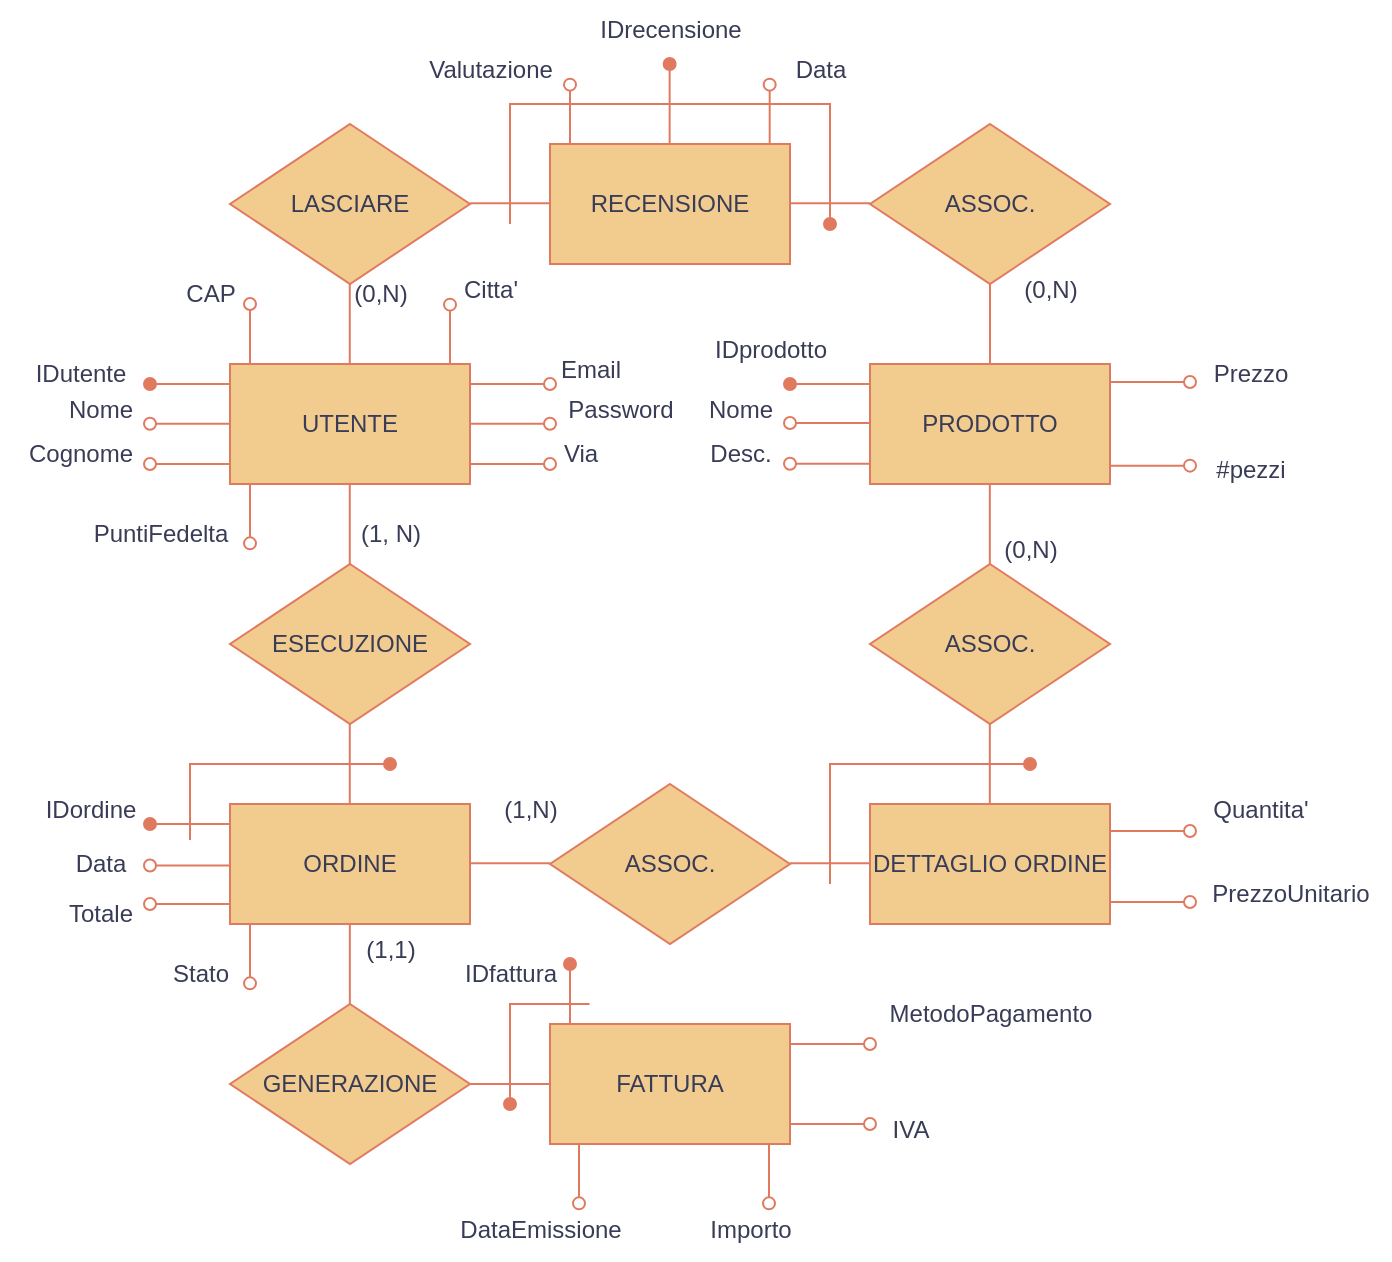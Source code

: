 <mxfile version="26.2.5">
  <diagram name="Pagina-1" id="ChuS1AGae2jL3NdtoGuT">
    <mxGraphModel dx="632" dy="1568" grid="1" gridSize="10" guides="1" tooltips="1" connect="1" arrows="1" fold="1" page="1" pageScale="1" pageWidth="827" pageHeight="1169" math="0" shadow="0">
      <root>
        <mxCell id="0" />
        <mxCell id="1" parent="0" />
        <mxCell id="ha_Wpa7V3i3sZIrnRVdM-2" value="UTENTE" style="rounded=0;whiteSpace=wrap;html=1;labelBackgroundColor=none;fillColor=#F2CC8F;strokeColor=#E07A5F;fontColor=#393C56;" parent="1" vertex="1">
          <mxGeometry x="120" y="120" width="120" height="60" as="geometry" />
        </mxCell>
        <mxCell id="ha_Wpa7V3i3sZIrnRVdM-3" value="PRODOTTO" style="rounded=0;whiteSpace=wrap;html=1;labelBackgroundColor=none;fillColor=#F2CC8F;strokeColor=#E07A5F;fontColor=#393C56;" parent="1" vertex="1">
          <mxGeometry x="440" y="120" width="120" height="60" as="geometry" />
        </mxCell>
        <mxCell id="ha_Wpa7V3i3sZIrnRVdM-4" value="DETTAGLIO ORDINE" style="rounded=0;whiteSpace=wrap;html=1;labelBackgroundColor=none;fillColor=#F2CC8F;strokeColor=#E07A5F;fontColor=#393C56;" parent="1" vertex="1">
          <mxGeometry x="440" y="340" width="120" height="60" as="geometry" />
        </mxCell>
        <mxCell id="ha_Wpa7V3i3sZIrnRVdM-5" value="RECENSIONE" style="rounded=0;whiteSpace=wrap;html=1;labelBackgroundColor=none;fillColor=#F2CC8F;strokeColor=#E07A5F;fontColor=#393C56;" parent="1" vertex="1">
          <mxGeometry x="280" y="10" width="120" height="60" as="geometry" />
        </mxCell>
        <mxCell id="ha_Wpa7V3i3sZIrnRVdM-6" value="ORDINE" style="rounded=0;whiteSpace=wrap;html=1;labelBackgroundColor=none;fillColor=#F2CC8F;strokeColor=#E07A5F;fontColor=#393C56;" parent="1" vertex="1">
          <mxGeometry x="120" y="340" width="120" height="60" as="geometry" />
        </mxCell>
        <mxCell id="ha_Wpa7V3i3sZIrnRVdM-7" value="FATTURA" style="rounded=0;whiteSpace=wrap;html=1;labelBackgroundColor=none;fillColor=#F2CC8F;strokeColor=#E07A5F;fontColor=#393C56;" parent="1" vertex="1">
          <mxGeometry x="280" y="450" width="120" height="60" as="geometry" />
        </mxCell>
        <mxCell id="ha_Wpa7V3i3sZIrnRVdM-8" value="LASCIARE" style="rhombus;whiteSpace=wrap;html=1;rounded=0;labelBackgroundColor=none;fillColor=#F2CC8F;strokeColor=#E07A5F;fontColor=#393C56;" parent="1" vertex="1">
          <mxGeometry x="120" width="120" height="80" as="geometry" />
        </mxCell>
        <mxCell id="ha_Wpa7V3i3sZIrnRVdM-9" value="ESECUZIONE" style="rhombus;whiteSpace=wrap;html=1;rounded=0;labelBackgroundColor=none;fillColor=#F2CC8F;strokeColor=#E07A5F;fontColor=#393C56;" parent="1" vertex="1">
          <mxGeometry x="120" y="220" width="120" height="80" as="geometry" />
        </mxCell>
        <mxCell id="ha_Wpa7V3i3sZIrnRVdM-10" value="ASSOC." style="rhombus;whiteSpace=wrap;html=1;rounded=0;labelBackgroundColor=none;fillColor=#F2CC8F;strokeColor=#E07A5F;fontColor=#393C56;" parent="1" vertex="1">
          <mxGeometry x="440" y="220" width="120" height="80" as="geometry" />
        </mxCell>
        <mxCell id="ha_Wpa7V3i3sZIrnRVdM-11" value="GENERAZIONE" style="rhombus;whiteSpace=wrap;html=1;rounded=0;labelBackgroundColor=none;fillColor=#F2CC8F;strokeColor=#E07A5F;fontColor=#393C56;" parent="1" vertex="1">
          <mxGeometry x="120" y="440" width="120" height="80" as="geometry" />
        </mxCell>
        <mxCell id="ha_Wpa7V3i3sZIrnRVdM-12" value="ASSOC." style="rhombus;whiteSpace=wrap;html=1;rounded=0;labelBackgroundColor=none;fillColor=#F2CC8F;strokeColor=#E07A5F;fontColor=#393C56;" parent="1" vertex="1">
          <mxGeometry x="280" y="330" width="120" height="80" as="geometry" />
        </mxCell>
        <mxCell id="ha_Wpa7V3i3sZIrnRVdM-13" value="ASSOC." style="rhombus;whiteSpace=wrap;html=1;rounded=0;labelBackgroundColor=none;fillColor=#F2CC8F;strokeColor=#E07A5F;fontColor=#393C56;" parent="1" vertex="1">
          <mxGeometry x="440" width="120" height="80" as="geometry" />
        </mxCell>
        <mxCell id="YwZXC1ZP3NBYil8dUB7Y-1" value="" style="endArrow=none;html=1;rounded=0;exitX=0.5;exitY=0;exitDx=0;exitDy=0;labelBackgroundColor=none;strokeColor=#E07A5F;fontColor=default;" parent="1" source="ha_Wpa7V3i3sZIrnRVdM-3" edge="1">
          <mxGeometry width="50" height="50" relative="1" as="geometry">
            <mxPoint x="450" y="130" as="sourcePoint" />
            <mxPoint x="500" y="80" as="targetPoint" />
          </mxGeometry>
        </mxCell>
        <mxCell id="YwZXC1ZP3NBYil8dUB7Y-2" value="" style="endArrow=none;html=1;rounded=0;exitX=0.5;exitY=0;exitDx=0;exitDy=0;labelBackgroundColor=none;strokeColor=#E07A5F;fontColor=default;" parent="1" edge="1">
          <mxGeometry width="50" height="50" relative="1" as="geometry">
            <mxPoint x="499.91" y="220" as="sourcePoint" />
            <mxPoint x="499.91" y="180" as="targetPoint" />
          </mxGeometry>
        </mxCell>
        <mxCell id="YwZXC1ZP3NBYil8dUB7Y-3" value="" style="endArrow=none;html=1;rounded=0;exitX=0.5;exitY=0;exitDx=0;exitDy=0;labelBackgroundColor=none;strokeColor=#E07A5F;fontColor=default;" parent="1" edge="1">
          <mxGeometry width="50" height="50" relative="1" as="geometry">
            <mxPoint x="499.91" y="340" as="sourcePoint" />
            <mxPoint x="499.91" y="300" as="targetPoint" />
          </mxGeometry>
        </mxCell>
        <mxCell id="YwZXC1ZP3NBYil8dUB7Y-4" value="" style="endArrow=none;html=1;rounded=0;exitX=0.5;exitY=0;exitDx=0;exitDy=0;labelBackgroundColor=none;strokeColor=#E07A5F;fontColor=default;" parent="1" edge="1">
          <mxGeometry width="50" height="50" relative="1" as="geometry">
            <mxPoint x="179.88" y="340" as="sourcePoint" />
            <mxPoint x="179.88" y="300" as="targetPoint" />
          </mxGeometry>
        </mxCell>
        <mxCell id="YwZXC1ZP3NBYil8dUB7Y-5" value="" style="endArrow=none;html=1;rounded=0;exitX=0.5;exitY=0;exitDx=0;exitDy=0;labelBackgroundColor=none;strokeColor=#E07A5F;fontColor=default;" parent="1" edge="1">
          <mxGeometry width="50" height="50" relative="1" as="geometry">
            <mxPoint x="179.88" y="220" as="sourcePoint" />
            <mxPoint x="179.88" y="180" as="targetPoint" />
          </mxGeometry>
        </mxCell>
        <mxCell id="YwZXC1ZP3NBYil8dUB7Y-6" value="" style="endArrow=none;html=1;rounded=0;exitX=0.5;exitY=0;exitDx=0;exitDy=0;labelBackgroundColor=none;strokeColor=#E07A5F;fontColor=default;" parent="1" edge="1">
          <mxGeometry width="50" height="50" relative="1" as="geometry">
            <mxPoint x="179.88" y="120" as="sourcePoint" />
            <mxPoint x="179.88" y="80" as="targetPoint" />
          </mxGeometry>
        </mxCell>
        <mxCell id="YwZXC1ZP3NBYil8dUB7Y-7" value="" style="endArrow=none;html=1;rounded=0;exitX=0.5;exitY=0;exitDx=0;exitDy=0;labelBackgroundColor=none;strokeColor=#E07A5F;fontColor=default;" parent="1" edge="1">
          <mxGeometry width="50" height="50" relative="1" as="geometry">
            <mxPoint x="179.92" y="440" as="sourcePoint" />
            <mxPoint x="179.92" y="400" as="targetPoint" />
          </mxGeometry>
        </mxCell>
        <mxCell id="YwZXC1ZP3NBYil8dUB7Y-8" value="" style="endArrow=none;html=1;rounded=0;labelBackgroundColor=none;strokeColor=#E07A5F;fontColor=default;" parent="1" source="ha_Wpa7V3i3sZIrnRVdM-11" edge="1">
          <mxGeometry width="50" height="50" relative="1" as="geometry">
            <mxPoint x="230" y="530" as="sourcePoint" />
            <mxPoint x="280" y="480" as="targetPoint" />
          </mxGeometry>
        </mxCell>
        <mxCell id="YwZXC1ZP3NBYil8dUB7Y-9" value="" style="endArrow=none;html=1;rounded=0;labelBackgroundColor=none;strokeColor=#E07A5F;fontColor=default;" parent="1" edge="1">
          <mxGeometry width="50" height="50" relative="1" as="geometry">
            <mxPoint x="240" y="369.67" as="sourcePoint" />
            <mxPoint x="280" y="369.67" as="targetPoint" />
          </mxGeometry>
        </mxCell>
        <mxCell id="YwZXC1ZP3NBYil8dUB7Y-10" value="" style="endArrow=none;html=1;rounded=0;labelBackgroundColor=none;strokeColor=#E07A5F;fontColor=default;" parent="1" edge="1">
          <mxGeometry width="50" height="50" relative="1" as="geometry">
            <mxPoint x="400" y="369.67" as="sourcePoint" />
            <mxPoint x="440" y="369.67" as="targetPoint" />
          </mxGeometry>
        </mxCell>
        <mxCell id="YwZXC1ZP3NBYil8dUB7Y-11" value="" style="endArrow=none;html=1;rounded=0;labelBackgroundColor=none;strokeColor=#E07A5F;fontColor=default;" parent="1" edge="1">
          <mxGeometry width="50" height="50" relative="1" as="geometry">
            <mxPoint x="400" y="39.67" as="sourcePoint" />
            <mxPoint x="440" y="39.67" as="targetPoint" />
          </mxGeometry>
        </mxCell>
        <mxCell id="YwZXC1ZP3NBYil8dUB7Y-12" value="" style="endArrow=none;html=1;rounded=0;labelBackgroundColor=none;strokeColor=#E07A5F;fontColor=default;" parent="1" edge="1">
          <mxGeometry width="50" height="50" relative="1" as="geometry">
            <mxPoint x="240" y="39.67" as="sourcePoint" />
            <mxPoint x="280" y="39.67" as="targetPoint" />
          </mxGeometry>
        </mxCell>
        <mxCell id="YwZXC1ZP3NBYil8dUB7Y-13" value="" style="endArrow=none;html=1;rounded=0;startArrow=oval;startFill=1;labelBackgroundColor=none;strokeColor=#E07A5F;fontColor=default;" parent="1" edge="1">
          <mxGeometry width="50" height="50" relative="1" as="geometry">
            <mxPoint x="80" y="130" as="sourcePoint" />
            <mxPoint x="120" y="130" as="targetPoint" />
          </mxGeometry>
        </mxCell>
        <mxCell id="YwZXC1ZP3NBYil8dUB7Y-14" value="" style="endArrow=none;html=1;rounded=0;startArrow=oval;startFill=1;labelBackgroundColor=none;strokeColor=#E07A5F;fontColor=default;" parent="1" edge="1">
          <mxGeometry width="50" height="50" relative="1" as="geometry">
            <mxPoint x="339.82" y="-30" as="sourcePoint" />
            <mxPoint x="339.82" y="10" as="targetPoint" />
          </mxGeometry>
        </mxCell>
        <mxCell id="YwZXC1ZP3NBYil8dUB7Y-15" value="" style="endArrow=none;html=1;rounded=0;startArrow=oval;startFill=1;labelBackgroundColor=none;strokeColor=#E07A5F;fontColor=default;" parent="1" edge="1">
          <mxGeometry width="50" height="50" relative="1" as="geometry">
            <mxPoint x="400" y="130" as="sourcePoint" />
            <mxPoint x="440" y="130" as="targetPoint" />
          </mxGeometry>
        </mxCell>
        <mxCell id="YwZXC1ZP3NBYil8dUB7Y-16" value="" style="endArrow=none;html=1;rounded=0;startArrow=oval;startFill=1;labelBackgroundColor=none;strokeColor=#E07A5F;fontColor=default;" parent="1" edge="1">
          <mxGeometry width="50" height="50" relative="1" as="geometry">
            <mxPoint x="80" y="350" as="sourcePoint" />
            <mxPoint x="120" y="350" as="targetPoint" />
          </mxGeometry>
        </mxCell>
        <mxCell id="YwZXC1ZP3NBYil8dUB7Y-17" value="" style="endArrow=none;html=1;rounded=0;startArrow=oval;startFill=1;labelBackgroundColor=none;strokeColor=#E07A5F;fontColor=default;" parent="1" edge="1">
          <mxGeometry width="50" height="50" relative="1" as="geometry">
            <mxPoint x="520" y="320" as="sourcePoint" />
            <mxPoint x="420" y="380" as="targetPoint" />
            <Array as="points">
              <mxPoint x="420" y="320" />
            </Array>
          </mxGeometry>
        </mxCell>
        <mxCell id="YwZXC1ZP3NBYil8dUB7Y-19" value="" style="endArrow=none;html=1;rounded=0;startArrow=oval;startFill=1;labelBackgroundColor=none;strokeColor=#E07A5F;fontColor=default;" parent="1" edge="1">
          <mxGeometry width="50" height="50" relative="1" as="geometry">
            <mxPoint x="290" y="420" as="sourcePoint" />
            <mxPoint x="290" y="450" as="targetPoint" />
          </mxGeometry>
        </mxCell>
        <mxCell id="YwZXC1ZP3NBYil8dUB7Y-20" value="" style="endArrow=none;html=1;rounded=0;startArrow=oval;startFill=0;labelBackgroundColor=none;strokeColor=#E07A5F;fontColor=default;" parent="1" edge="1">
          <mxGeometry width="50" height="50" relative="1" as="geometry">
            <mxPoint x="80" y="149.84" as="sourcePoint" />
            <mxPoint x="120" y="149.84" as="targetPoint" />
          </mxGeometry>
        </mxCell>
        <mxCell id="YwZXC1ZP3NBYil8dUB7Y-21" value="" style="endArrow=none;html=1;rounded=0;startArrow=oval;startFill=0;labelBackgroundColor=none;strokeColor=#E07A5F;fontColor=default;" parent="1" edge="1">
          <mxGeometry width="50" height="50" relative="1" as="geometry">
            <mxPoint x="80" y="170" as="sourcePoint" />
            <mxPoint x="120" y="170" as="targetPoint" />
          </mxGeometry>
        </mxCell>
        <mxCell id="YwZXC1ZP3NBYil8dUB7Y-22" value="" style="endArrow=none;html=1;rounded=0;startArrow=oval;startFill=0;labelBackgroundColor=none;strokeColor=#E07A5F;fontColor=default;" parent="1" edge="1">
          <mxGeometry width="50" height="50" relative="1" as="geometry">
            <mxPoint x="280" y="130" as="sourcePoint" />
            <mxPoint x="240" y="130" as="targetPoint" />
          </mxGeometry>
        </mxCell>
        <mxCell id="YwZXC1ZP3NBYil8dUB7Y-23" value="" style="endArrow=none;html=1;rounded=0;startArrow=oval;startFill=0;labelBackgroundColor=none;strokeColor=#E07A5F;fontColor=default;" parent="1" edge="1">
          <mxGeometry width="50" height="50" relative="1" as="geometry">
            <mxPoint x="280" y="149.84" as="sourcePoint" />
            <mxPoint x="240" y="149.84" as="targetPoint" />
          </mxGeometry>
        </mxCell>
        <mxCell id="YwZXC1ZP3NBYil8dUB7Y-24" value="" style="endArrow=none;html=1;rounded=0;startArrow=oval;startFill=0;labelBackgroundColor=none;strokeColor=#E07A5F;fontColor=default;" parent="1" edge="1">
          <mxGeometry width="50" height="50" relative="1" as="geometry">
            <mxPoint x="130" y="90" as="sourcePoint" />
            <mxPoint x="130" y="119.67" as="targetPoint" />
          </mxGeometry>
        </mxCell>
        <mxCell id="YwZXC1ZP3NBYil8dUB7Y-25" value="" style="endArrow=none;html=1;rounded=0;startArrow=oval;startFill=0;labelBackgroundColor=none;strokeColor=#E07A5F;fontColor=default;" parent="1" edge="1">
          <mxGeometry width="50" height="50" relative="1" as="geometry">
            <mxPoint x="230" y="90.33" as="sourcePoint" />
            <mxPoint x="230" y="120.0" as="targetPoint" />
          </mxGeometry>
        </mxCell>
        <mxCell id="YwZXC1ZP3NBYil8dUB7Y-26" value="" style="endArrow=none;html=1;rounded=0;startArrow=oval;startFill=0;labelBackgroundColor=none;strokeColor=#E07A5F;fontColor=default;" parent="1" edge="1">
          <mxGeometry width="50" height="50" relative="1" as="geometry">
            <mxPoint x="280" y="170" as="sourcePoint" />
            <mxPoint x="240" y="170" as="targetPoint" />
          </mxGeometry>
        </mxCell>
        <mxCell id="YwZXC1ZP3NBYil8dUB7Y-27" value="IDutente" style="text;html=1;align=center;verticalAlign=middle;resizable=0;points=[];autosize=1;strokeColor=none;fillColor=none;labelBackgroundColor=none;fontColor=#393C56;" parent="1" vertex="1">
          <mxGeometry x="10" y="110" width="70" height="30" as="geometry" />
        </mxCell>
        <mxCell id="YwZXC1ZP3NBYil8dUB7Y-28" value="Nome" style="text;html=1;align=center;verticalAlign=middle;resizable=0;points=[];autosize=1;strokeColor=none;fillColor=none;labelBackgroundColor=none;fontColor=#393C56;" parent="1" vertex="1">
          <mxGeometry x="25" y="128" width="60" height="30" as="geometry" />
        </mxCell>
        <mxCell id="YwZXC1ZP3NBYil8dUB7Y-32" value="Cognome" style="text;html=1;align=center;verticalAlign=middle;resizable=0;points=[];autosize=1;strokeColor=none;fillColor=none;labelBackgroundColor=none;fontColor=#393C56;" parent="1" vertex="1">
          <mxGeometry x="5" y="150" width="80" height="30" as="geometry" />
        </mxCell>
        <mxCell id="YwZXC1ZP3NBYil8dUB7Y-33" value="Email" style="text;html=1;align=center;verticalAlign=middle;resizable=0;points=[];autosize=1;strokeColor=none;fillColor=none;labelBackgroundColor=none;fontColor=#393C56;" parent="1" vertex="1">
          <mxGeometry x="275" y="108" width="50" height="30" as="geometry" />
        </mxCell>
        <mxCell id="YwZXC1ZP3NBYil8dUB7Y-34" value="Password" style="text;html=1;align=center;verticalAlign=middle;resizable=0;points=[];autosize=1;strokeColor=none;fillColor=none;labelBackgroundColor=none;fontColor=#393C56;" parent="1" vertex="1">
          <mxGeometry x="275" y="128" width="80" height="30" as="geometry" />
        </mxCell>
        <mxCell id="YwZXC1ZP3NBYil8dUB7Y-35" value="Via" style="text;html=1;align=center;verticalAlign=middle;resizable=0;points=[];autosize=1;strokeColor=none;fillColor=none;labelBackgroundColor=none;fontColor=#393C56;" parent="1" vertex="1">
          <mxGeometry x="275" y="150" width="40" height="30" as="geometry" />
        </mxCell>
        <mxCell id="YwZXC1ZP3NBYil8dUB7Y-36" value="CAP" style="text;html=1;align=center;verticalAlign=middle;resizable=0;points=[];autosize=1;strokeColor=none;fillColor=none;labelBackgroundColor=none;fontColor=#393C56;" parent="1" vertex="1">
          <mxGeometry x="85" y="70" width="50" height="30" as="geometry" />
        </mxCell>
        <mxCell id="YwZXC1ZP3NBYil8dUB7Y-37" value="Citta&#39;" style="text;html=1;align=center;verticalAlign=middle;resizable=0;points=[];autosize=1;strokeColor=none;fillColor=none;labelBackgroundColor=none;fontColor=#393C56;" parent="1" vertex="1">
          <mxGeometry x="225" y="68" width="50" height="30" as="geometry" />
        </mxCell>
        <mxCell id="YwZXC1ZP3NBYil8dUB7Y-38" value="IDprodotto" style="text;html=1;align=center;verticalAlign=middle;resizable=0;points=[];autosize=1;strokeColor=none;fillColor=none;labelBackgroundColor=none;fontColor=#393C56;" parent="1" vertex="1">
          <mxGeometry x="350" y="98" width="80" height="30" as="geometry" />
        </mxCell>
        <mxCell id="YwZXC1ZP3NBYil8dUB7Y-39" value="" style="endArrow=none;html=1;rounded=0;startArrow=oval;startFill=0;labelBackgroundColor=none;strokeColor=#E07A5F;fontColor=default;" parent="1" edge="1">
          <mxGeometry width="50" height="50" relative="1" as="geometry">
            <mxPoint x="400" y="149.5" as="sourcePoint" />
            <mxPoint x="440" y="149.5" as="targetPoint" />
          </mxGeometry>
        </mxCell>
        <mxCell id="YwZXC1ZP3NBYil8dUB7Y-40" value="" style="endArrow=none;html=1;rounded=0;startArrow=oval;startFill=0;labelBackgroundColor=none;strokeColor=#E07A5F;fontColor=default;" parent="1" edge="1">
          <mxGeometry width="50" height="50" relative="1" as="geometry">
            <mxPoint x="400" y="169.89" as="sourcePoint" />
            <mxPoint x="440" y="169.89" as="targetPoint" />
          </mxGeometry>
        </mxCell>
        <mxCell id="YwZXC1ZP3NBYil8dUB7Y-41" value="" style="endArrow=none;html=1;rounded=0;startArrow=oval;startFill=0;labelBackgroundColor=none;strokeColor=#E07A5F;fontColor=default;" parent="1" edge="1">
          <mxGeometry width="50" height="50" relative="1" as="geometry">
            <mxPoint x="600" y="129" as="sourcePoint" />
            <mxPoint x="560" y="129" as="targetPoint" />
          </mxGeometry>
        </mxCell>
        <mxCell id="YwZXC1ZP3NBYil8dUB7Y-42" value="" style="endArrow=none;html=1;rounded=0;startArrow=oval;startFill=0;labelBackgroundColor=none;strokeColor=#E07A5F;fontColor=default;" parent="1" edge="1">
          <mxGeometry width="50" height="50" relative="1" as="geometry">
            <mxPoint x="600" y="170.82" as="sourcePoint" />
            <mxPoint x="560" y="170.82" as="targetPoint" />
          </mxGeometry>
        </mxCell>
        <mxCell id="YwZXC1ZP3NBYil8dUB7Y-43" value="Nome" style="text;html=1;align=center;verticalAlign=middle;resizable=0;points=[];autosize=1;strokeColor=none;fillColor=none;labelBackgroundColor=none;fontColor=#393C56;" parent="1" vertex="1">
          <mxGeometry x="345" y="128" width="60" height="30" as="geometry" />
        </mxCell>
        <mxCell id="YwZXC1ZP3NBYil8dUB7Y-44" value="Desc." style="text;html=1;align=center;verticalAlign=middle;resizable=0;points=[];autosize=1;strokeColor=none;fillColor=none;labelBackgroundColor=none;fontColor=#393C56;" parent="1" vertex="1">
          <mxGeometry x="350" y="150" width="50" height="30" as="geometry" />
        </mxCell>
        <mxCell id="YwZXC1ZP3NBYil8dUB7Y-45" value="Prezzo" style="text;html=1;align=center;verticalAlign=middle;resizable=0;points=[];autosize=1;strokeColor=none;fillColor=none;labelBackgroundColor=none;fontColor=#393C56;" parent="1" vertex="1">
          <mxGeometry x="600" y="110" width="60" height="30" as="geometry" />
        </mxCell>
        <mxCell id="YwZXC1ZP3NBYil8dUB7Y-46" value="#pezzi" style="text;html=1;align=center;verticalAlign=middle;resizable=0;points=[];autosize=1;strokeColor=none;fillColor=none;labelBackgroundColor=none;fontColor=#393C56;" parent="1" vertex="1">
          <mxGeometry x="600" y="158" width="60" height="30" as="geometry" />
        </mxCell>
        <mxCell id="YwZXC1ZP3NBYil8dUB7Y-47" value="" style="endArrow=oval;html=1;rounded=0;endFill=1;labelBackgroundColor=none;strokeColor=#E07A5F;fontColor=default;" parent="1" edge="1">
          <mxGeometry width="50" height="50" relative="1" as="geometry">
            <mxPoint x="260" y="50" as="sourcePoint" />
            <mxPoint x="420" y="50" as="targetPoint" />
            <Array as="points">
              <mxPoint x="260" y="-10" />
              <mxPoint x="420" y="-10" />
            </Array>
          </mxGeometry>
        </mxCell>
        <mxCell id="YwZXC1ZP3NBYil8dUB7Y-49" value="IDrecensione" style="text;html=1;align=center;verticalAlign=middle;resizable=0;points=[];autosize=1;strokeColor=none;fillColor=none;labelBackgroundColor=none;fontColor=#393C56;" parent="1" vertex="1">
          <mxGeometry x="295" y="-62" width="90" height="30" as="geometry" />
        </mxCell>
        <mxCell id="YwZXC1ZP3NBYil8dUB7Y-50" value="" style="endArrow=none;html=1;rounded=0;startArrow=oval;startFill=0;labelBackgroundColor=none;strokeColor=#E07A5F;fontColor=default;" parent="1" edge="1">
          <mxGeometry width="50" height="50" relative="1" as="geometry">
            <mxPoint x="290" y="-19.67" as="sourcePoint" />
            <mxPoint x="290" y="10" as="targetPoint" />
          </mxGeometry>
        </mxCell>
        <mxCell id="YwZXC1ZP3NBYil8dUB7Y-51" value="Valutazione" style="text;html=1;align=center;verticalAlign=middle;resizable=0;points=[];autosize=1;strokeColor=none;fillColor=none;labelBackgroundColor=none;fontColor=#393C56;" parent="1" vertex="1">
          <mxGeometry x="205" y="-42" width="90" height="30" as="geometry" />
        </mxCell>
        <mxCell id="YwZXC1ZP3NBYil8dUB7Y-52" value="" style="endArrow=none;html=1;rounded=0;startArrow=oval;startFill=0;labelBackgroundColor=none;strokeColor=#E07A5F;fontColor=default;" parent="1" edge="1">
          <mxGeometry width="50" height="50" relative="1" as="geometry">
            <mxPoint x="389.84" y="-19.67" as="sourcePoint" />
            <mxPoint x="389.84" y="10" as="targetPoint" />
          </mxGeometry>
        </mxCell>
        <mxCell id="YwZXC1ZP3NBYil8dUB7Y-53" value="Data" style="text;html=1;align=center;verticalAlign=middle;resizable=0;points=[];autosize=1;strokeColor=none;fillColor=none;labelBackgroundColor=none;fontColor=#393C56;" parent="1" vertex="1">
          <mxGeometry x="390" y="-42" width="50" height="30" as="geometry" />
        </mxCell>
        <mxCell id="YwZXC1ZP3NBYil8dUB7Y-54" value="IDordine" style="text;html=1;align=center;verticalAlign=middle;resizable=0;points=[];autosize=1;strokeColor=none;fillColor=none;labelBackgroundColor=none;fontColor=#393C56;" parent="1" vertex="1">
          <mxGeometry x="15" y="328" width="70" height="30" as="geometry" />
        </mxCell>
        <mxCell id="YwZXC1ZP3NBYil8dUB7Y-55" value="" style="endArrow=none;html=1;rounded=0;startArrow=oval;startFill=0;labelBackgroundColor=none;strokeColor=#E07A5F;fontColor=default;" parent="1" edge="1">
          <mxGeometry width="50" height="50" relative="1" as="geometry">
            <mxPoint x="80" y="370.75" as="sourcePoint" />
            <mxPoint x="120" y="370.75" as="targetPoint" />
          </mxGeometry>
        </mxCell>
        <mxCell id="YwZXC1ZP3NBYil8dUB7Y-56" value="Data" style="text;html=1;align=center;verticalAlign=middle;resizable=0;points=[];autosize=1;strokeColor=none;fillColor=none;labelBackgroundColor=none;fontColor=#393C56;" parent="1" vertex="1">
          <mxGeometry x="30" y="355" width="50" height="30" as="geometry" />
        </mxCell>
        <mxCell id="YwZXC1ZP3NBYil8dUB7Y-57" value="" style="endArrow=none;html=1;rounded=0;startArrow=oval;startFill=0;labelBackgroundColor=none;strokeColor=#E07A5F;fontColor=default;" parent="1" edge="1">
          <mxGeometry width="50" height="50" relative="1" as="geometry">
            <mxPoint x="80" y="390" as="sourcePoint" />
            <mxPoint x="120" y="390" as="targetPoint" />
          </mxGeometry>
        </mxCell>
        <mxCell id="YwZXC1ZP3NBYil8dUB7Y-58" value="Totale" style="text;html=1;align=center;verticalAlign=middle;resizable=0;points=[];autosize=1;strokeColor=none;fillColor=none;labelBackgroundColor=none;fontColor=#393C56;" parent="1" vertex="1">
          <mxGeometry x="25" y="380" width="60" height="30" as="geometry" />
        </mxCell>
        <mxCell id="YwZXC1ZP3NBYil8dUB7Y-59" value="" style="endArrow=none;html=1;rounded=0;startArrow=oval;startFill=0;labelBackgroundColor=none;strokeColor=#E07A5F;fontColor=default;" parent="1" edge="1">
          <mxGeometry width="50" height="50" relative="1" as="geometry">
            <mxPoint x="130" y="429.67" as="sourcePoint" />
            <mxPoint x="130" y="400.0" as="targetPoint" />
          </mxGeometry>
        </mxCell>
        <mxCell id="YwZXC1ZP3NBYil8dUB7Y-60" value="Stato" style="text;html=1;align=center;verticalAlign=middle;resizable=0;points=[];autosize=1;strokeColor=none;fillColor=none;labelBackgroundColor=none;fontColor=#393C56;" parent="1" vertex="1">
          <mxGeometry x="80" y="410" width="50" height="30" as="geometry" />
        </mxCell>
        <mxCell id="YwZXC1ZP3NBYil8dUB7Y-61" value="" style="endArrow=none;html=1;rounded=0;startArrow=oval;startFill=1;labelBackgroundColor=none;strokeColor=#E07A5F;fontColor=default;" parent="1" edge="1">
          <mxGeometry width="50" height="50" relative="1" as="geometry">
            <mxPoint x="200" y="320" as="sourcePoint" />
            <mxPoint x="100" y="358" as="targetPoint" />
            <Array as="points">
              <mxPoint x="100" y="320" />
            </Array>
          </mxGeometry>
        </mxCell>
        <mxCell id="YwZXC1ZP3NBYil8dUB7Y-62" value="" style="endArrow=none;html=1;rounded=0;startArrow=oval;startFill=0;labelBackgroundColor=none;strokeColor=#E07A5F;fontColor=default;" parent="1" edge="1">
          <mxGeometry width="50" height="50" relative="1" as="geometry">
            <mxPoint x="600" y="353.5" as="sourcePoint" />
            <mxPoint x="560" y="353.5" as="targetPoint" />
          </mxGeometry>
        </mxCell>
        <mxCell id="YwZXC1ZP3NBYil8dUB7Y-63" value="Quantita&#39;" style="text;html=1;align=center;verticalAlign=middle;resizable=0;points=[];autosize=1;strokeColor=none;fillColor=none;labelBackgroundColor=none;fontColor=#393C56;" parent="1" vertex="1">
          <mxGeometry x="600" y="328" width="70" height="30" as="geometry" />
        </mxCell>
        <mxCell id="YwZXC1ZP3NBYil8dUB7Y-64" value="" style="endArrow=none;html=1;rounded=0;startArrow=oval;startFill=0;labelBackgroundColor=none;strokeColor=#E07A5F;fontColor=default;" parent="1" edge="1">
          <mxGeometry width="50" height="50" relative="1" as="geometry">
            <mxPoint x="600" y="389" as="sourcePoint" />
            <mxPoint x="560" y="389" as="targetPoint" />
          </mxGeometry>
        </mxCell>
        <mxCell id="YwZXC1ZP3NBYil8dUB7Y-65" value="PrezzoUnitario" style="text;html=1;align=center;verticalAlign=middle;resizable=0;points=[];autosize=1;strokeColor=none;fillColor=none;labelBackgroundColor=none;fontColor=#393C56;" parent="1" vertex="1">
          <mxGeometry x="600" y="370" width="100" height="30" as="geometry" />
        </mxCell>
        <mxCell id="YwZXC1ZP3NBYil8dUB7Y-66" value="IDfattura" style="text;html=1;align=center;verticalAlign=middle;resizable=0;points=[];autosize=1;strokeColor=none;fillColor=none;labelBackgroundColor=none;fontColor=#393C56;" parent="1" vertex="1">
          <mxGeometry x="225" y="410" width="70" height="30" as="geometry" />
        </mxCell>
        <mxCell id="YwZXC1ZP3NBYil8dUB7Y-67" value="" style="endArrow=none;html=1;rounded=0;startArrow=oval;startFill=1;labelBackgroundColor=none;strokeColor=#E07A5F;fontColor=default;" parent="1" edge="1">
          <mxGeometry width="50" height="50" relative="1" as="geometry">
            <mxPoint x="260" y="490" as="sourcePoint" />
            <mxPoint x="299.75" y="440" as="targetPoint" />
            <Array as="points">
              <mxPoint x="260" y="440" />
            </Array>
          </mxGeometry>
        </mxCell>
        <mxCell id="YwZXC1ZP3NBYil8dUB7Y-68" value="" style="endArrow=none;html=1;rounded=0;startArrow=oval;startFill=0;labelBackgroundColor=none;strokeColor=#E07A5F;fontColor=default;" parent="1" edge="1">
          <mxGeometry width="50" height="50" relative="1" as="geometry">
            <mxPoint x="294.5" y="539.67" as="sourcePoint" />
            <mxPoint x="294.5" y="510.0" as="targetPoint" />
          </mxGeometry>
        </mxCell>
        <mxCell id="YwZXC1ZP3NBYil8dUB7Y-69" value="DataEmissione" style="text;html=1;align=center;verticalAlign=middle;resizable=0;points=[];autosize=1;strokeColor=none;fillColor=none;labelBackgroundColor=none;fontColor=#393C56;" parent="1" vertex="1">
          <mxGeometry x="225" y="538" width="100" height="30" as="geometry" />
        </mxCell>
        <mxCell id="YwZXC1ZP3NBYil8dUB7Y-70" value="" style="endArrow=none;html=1;rounded=0;startArrow=oval;startFill=0;labelBackgroundColor=none;strokeColor=#E07A5F;fontColor=default;" parent="1" edge="1">
          <mxGeometry width="50" height="50" relative="1" as="geometry">
            <mxPoint x="389.5" y="539.67" as="sourcePoint" />
            <mxPoint x="389.5" y="510" as="targetPoint" />
          </mxGeometry>
        </mxCell>
        <mxCell id="YwZXC1ZP3NBYil8dUB7Y-71" value="Importo" style="text;html=1;align=center;verticalAlign=middle;resizable=0;points=[];autosize=1;strokeColor=none;fillColor=none;labelBackgroundColor=none;fontColor=#393C56;" parent="1" vertex="1">
          <mxGeometry x="350" y="538" width="60" height="30" as="geometry" />
        </mxCell>
        <mxCell id="YwZXC1ZP3NBYil8dUB7Y-72" value="" style="endArrow=none;html=1;rounded=0;startArrow=oval;startFill=0;labelBackgroundColor=none;strokeColor=#E07A5F;fontColor=default;" parent="1" edge="1">
          <mxGeometry width="50" height="50" relative="1" as="geometry">
            <mxPoint x="440" y="460" as="sourcePoint" />
            <mxPoint x="399.5" y="460" as="targetPoint" />
          </mxGeometry>
        </mxCell>
        <mxCell id="YwZXC1ZP3NBYil8dUB7Y-73" value="MetodoPagamento" style="text;html=1;align=center;verticalAlign=middle;resizable=0;points=[];autosize=1;strokeColor=none;fillColor=none;labelBackgroundColor=none;fontColor=#393C56;" parent="1" vertex="1">
          <mxGeometry x="440" y="430" width="120" height="30" as="geometry" />
        </mxCell>
        <mxCell id="YwZXC1ZP3NBYil8dUB7Y-74" value="" style="endArrow=none;html=1;rounded=0;startArrow=oval;startFill=0;labelBackgroundColor=none;strokeColor=#E07A5F;fontColor=default;" parent="1" edge="1">
          <mxGeometry width="50" height="50" relative="1" as="geometry">
            <mxPoint x="440" y="500" as="sourcePoint" />
            <mxPoint x="399.5" y="500" as="targetPoint" />
          </mxGeometry>
        </mxCell>
        <mxCell id="YwZXC1ZP3NBYil8dUB7Y-75" value="IVA" style="text;html=1;align=center;verticalAlign=middle;resizable=0;points=[];autosize=1;strokeColor=none;fillColor=none;labelBackgroundColor=none;fontColor=#393C56;" parent="1" vertex="1">
          <mxGeometry x="440" y="488" width="40" height="30" as="geometry" />
        </mxCell>
        <mxCell id="76CABLhFeqBoQsKhl3Pi-1" value="(1, N)" style="text;html=1;align=center;verticalAlign=middle;resizable=0;points=[];autosize=1;strokeColor=none;fillColor=none;fontColor=#393C56;labelBackgroundColor=none;" vertex="1" parent="1">
          <mxGeometry x="175" y="190" width="50" height="30" as="geometry" />
        </mxCell>
        <mxCell id="76CABLhFeqBoQsKhl3Pi-2" value="(0,N)" style="text;html=1;align=center;verticalAlign=middle;resizable=0;points=[];autosize=1;strokeColor=none;fillColor=none;fontColor=#393C56;labelBackgroundColor=none;" vertex="1" parent="1">
          <mxGeometry x="170" y="70" width="50" height="30" as="geometry" />
        </mxCell>
        <mxCell id="76CABLhFeqBoQsKhl3Pi-3" value="(1,1)" style="text;html=1;align=center;verticalAlign=middle;resizable=0;points=[];autosize=1;strokeColor=none;fillColor=none;fontColor=#393C56;labelBackgroundColor=none;" vertex="1" parent="1">
          <mxGeometry x="175" y="398" width="50" height="30" as="geometry" />
        </mxCell>
        <mxCell id="76CABLhFeqBoQsKhl3Pi-4" value="(1,N)" style="text;html=1;align=center;verticalAlign=middle;resizable=0;points=[];autosize=1;strokeColor=none;fillColor=none;fontColor=#393C56;labelBackgroundColor=none;" vertex="1" parent="1">
          <mxGeometry x="245" y="328" width="50" height="30" as="geometry" />
        </mxCell>
        <mxCell id="76CABLhFeqBoQsKhl3Pi-5" value="(0,N)" style="text;html=1;align=center;verticalAlign=middle;resizable=0;points=[];autosize=1;strokeColor=none;fillColor=none;fontColor=#393C56;labelBackgroundColor=none;" vertex="1" parent="1">
          <mxGeometry x="505" y="68" width="50" height="30" as="geometry" />
        </mxCell>
        <mxCell id="76CABLhFeqBoQsKhl3Pi-6" value="(0,N)" style="text;html=1;align=center;verticalAlign=middle;resizable=0;points=[];autosize=1;strokeColor=none;fillColor=none;fontColor=#393C56;labelBackgroundColor=none;" vertex="1" parent="1">
          <mxGeometry x="495" y="198" width="50" height="30" as="geometry" />
        </mxCell>
        <mxCell id="76CABLhFeqBoQsKhl3Pi-7" value="" style="endArrow=none;html=1;rounded=0;startArrow=oval;startFill=0;labelBackgroundColor=none;strokeColor=#E07A5F;fontColor=default;" edge="1" parent="1">
          <mxGeometry width="50" height="50" relative="1" as="geometry">
            <mxPoint x="130" y="209.67" as="sourcePoint" />
            <mxPoint x="130" y="180.0" as="targetPoint" />
          </mxGeometry>
        </mxCell>
        <mxCell id="76CABLhFeqBoQsKhl3Pi-8" value="PuntiFedelta" style="text;html=1;align=center;verticalAlign=middle;resizable=0;points=[];autosize=1;strokeColor=none;fillColor=none;fontColor=#393C56;labelBackgroundColor=none;" vertex="1" parent="1">
          <mxGeometry x="40" y="190" width="90" height="30" as="geometry" />
        </mxCell>
      </root>
    </mxGraphModel>
  </diagram>
</mxfile>
